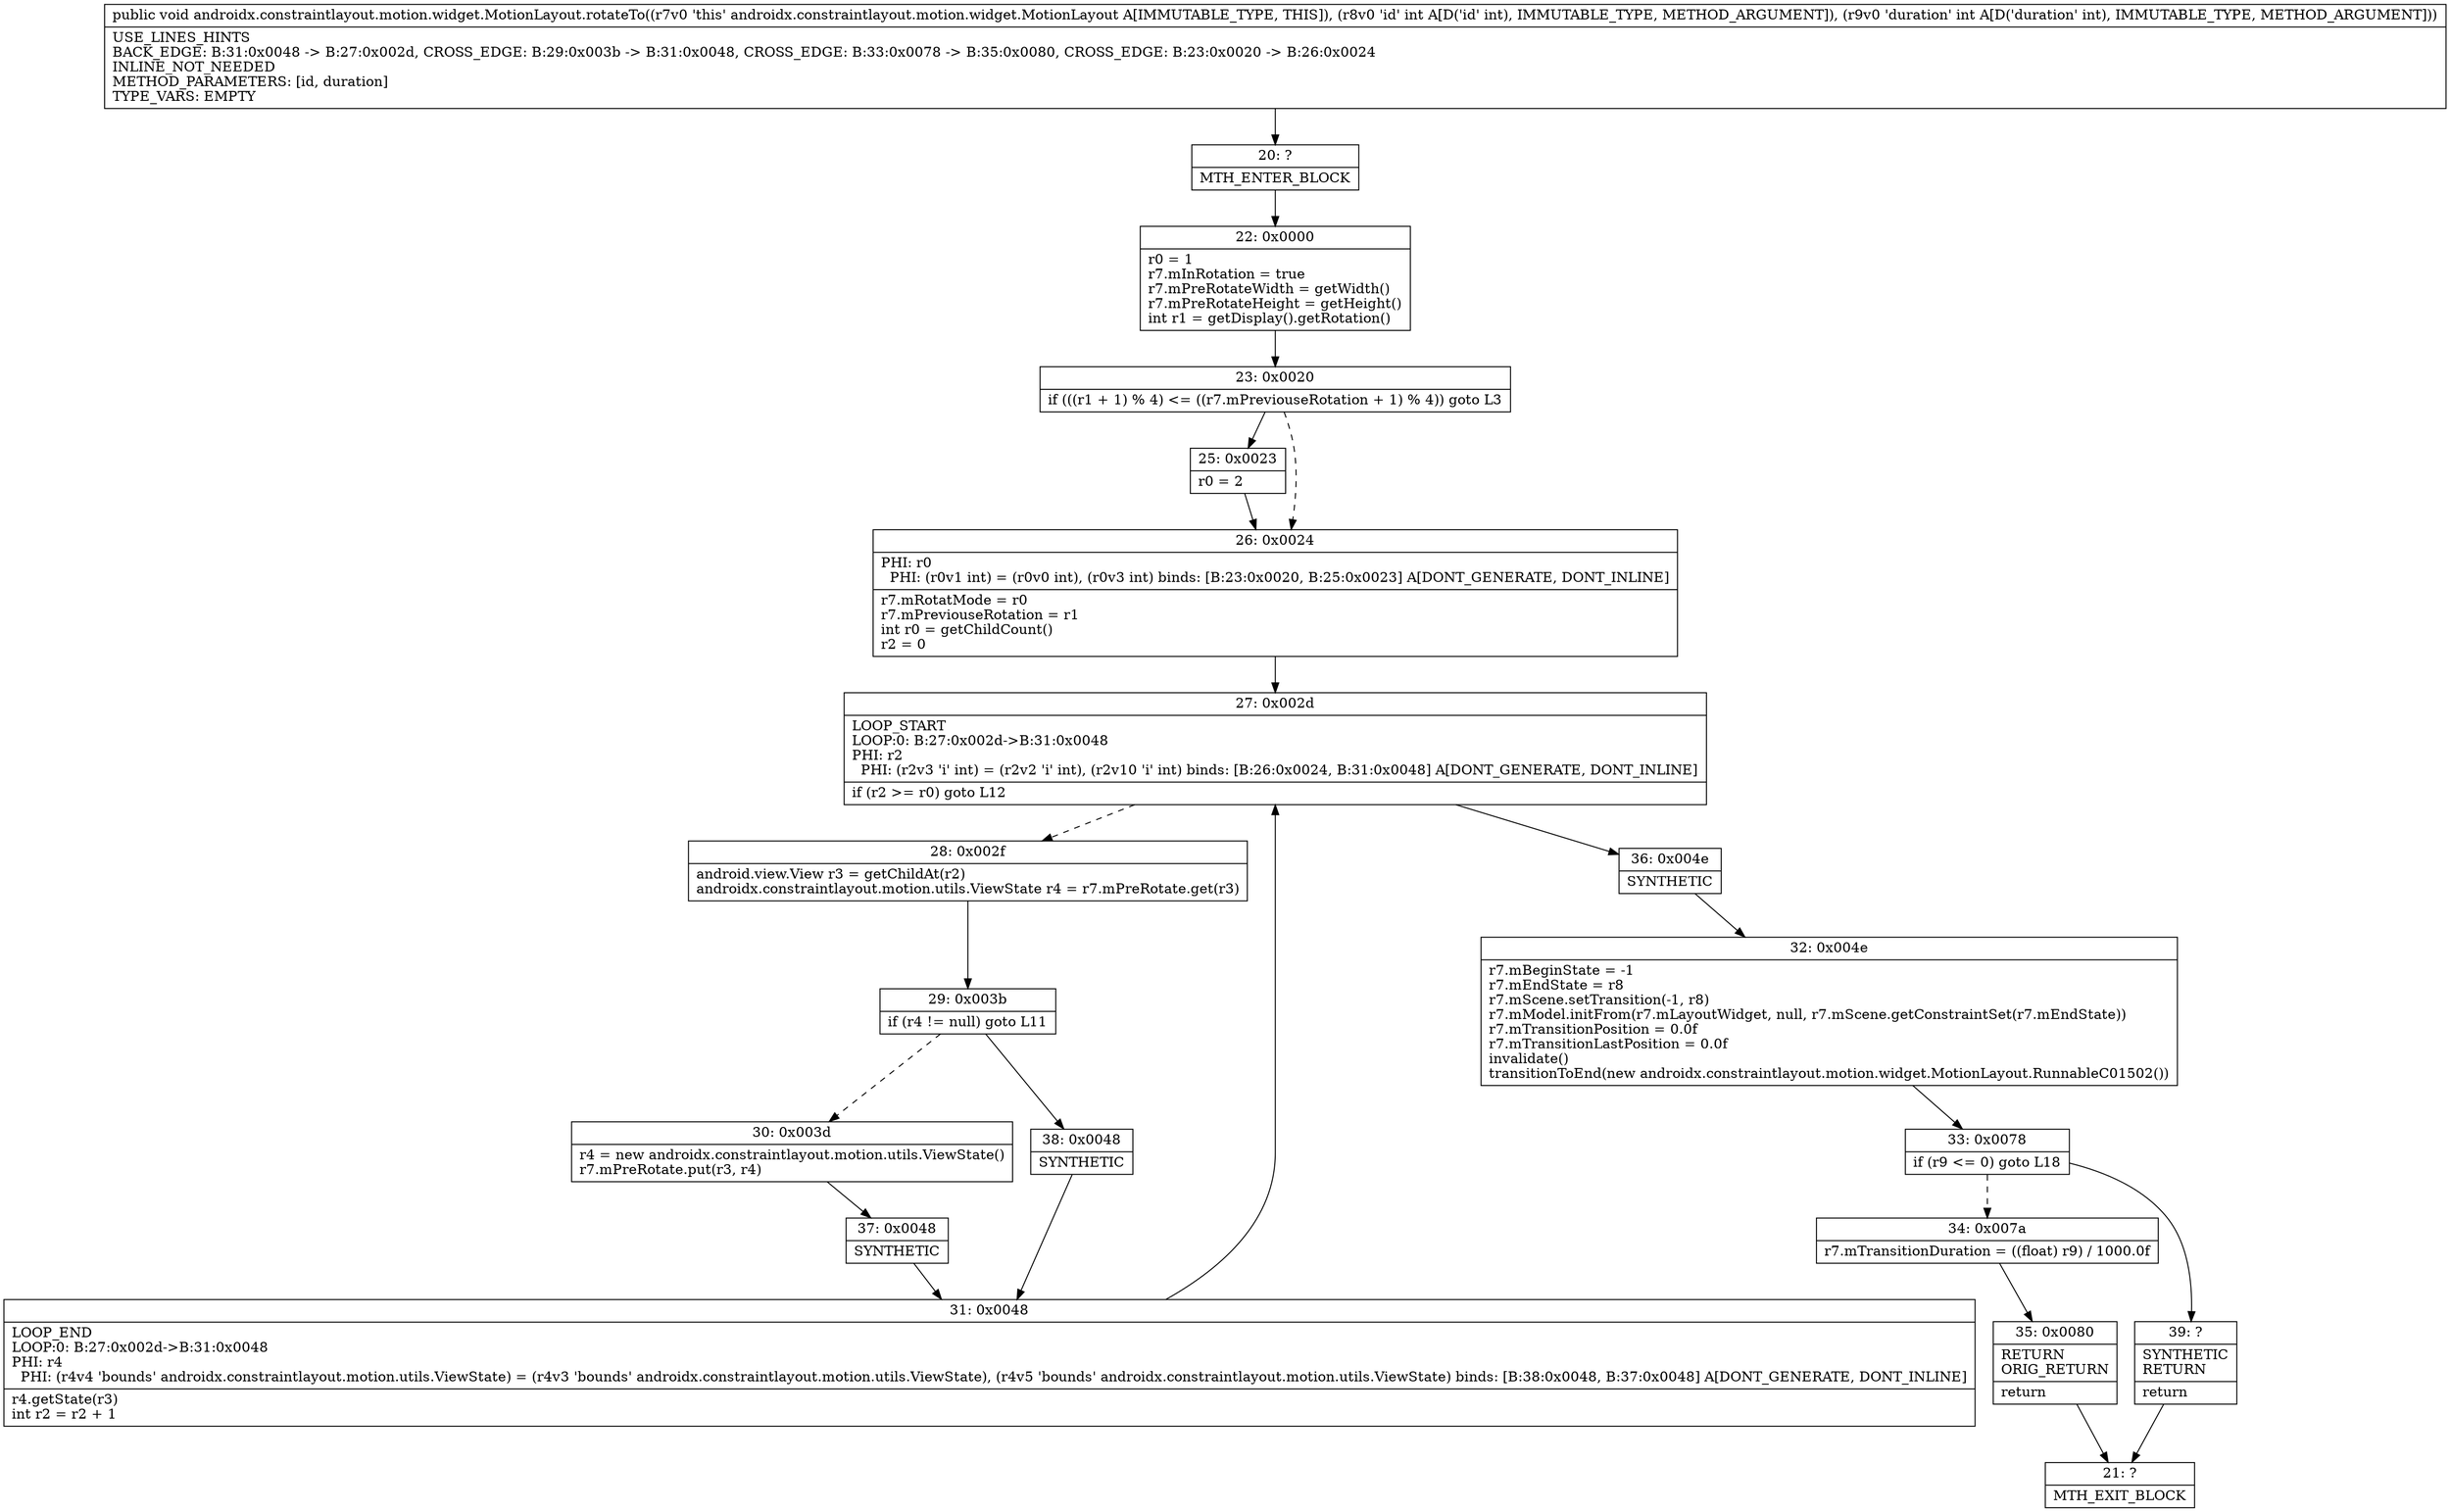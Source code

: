 digraph "CFG forandroidx.constraintlayout.motion.widget.MotionLayout.rotateTo(II)V" {
Node_20 [shape=record,label="{20\:\ ?|MTH_ENTER_BLOCK\l}"];
Node_22 [shape=record,label="{22\:\ 0x0000|r0 = 1\lr7.mInRotation = true\lr7.mPreRotateWidth = getWidth()\lr7.mPreRotateHeight = getHeight()\lint r1 = getDisplay().getRotation()\l}"];
Node_23 [shape=record,label="{23\:\ 0x0020|if (((r1 + 1) % 4) \<= ((r7.mPreviouseRotation + 1) % 4)) goto L3\l}"];
Node_25 [shape=record,label="{25\:\ 0x0023|r0 = 2\l}"];
Node_26 [shape=record,label="{26\:\ 0x0024|PHI: r0 \l  PHI: (r0v1 int) = (r0v0 int), (r0v3 int) binds: [B:23:0x0020, B:25:0x0023] A[DONT_GENERATE, DONT_INLINE]\l|r7.mRotatMode = r0\lr7.mPreviouseRotation = r1\lint r0 = getChildCount()\lr2 = 0\l}"];
Node_27 [shape=record,label="{27\:\ 0x002d|LOOP_START\lLOOP:0: B:27:0x002d\-\>B:31:0x0048\lPHI: r2 \l  PHI: (r2v3 'i' int) = (r2v2 'i' int), (r2v10 'i' int) binds: [B:26:0x0024, B:31:0x0048] A[DONT_GENERATE, DONT_INLINE]\l|if (r2 \>= r0) goto L12\l}"];
Node_28 [shape=record,label="{28\:\ 0x002f|android.view.View r3 = getChildAt(r2)\landroidx.constraintlayout.motion.utils.ViewState r4 = r7.mPreRotate.get(r3)\l}"];
Node_29 [shape=record,label="{29\:\ 0x003b|if (r4 != null) goto L11\l}"];
Node_30 [shape=record,label="{30\:\ 0x003d|r4 = new androidx.constraintlayout.motion.utils.ViewState()\lr7.mPreRotate.put(r3, r4)\l}"];
Node_37 [shape=record,label="{37\:\ 0x0048|SYNTHETIC\l}"];
Node_31 [shape=record,label="{31\:\ 0x0048|LOOP_END\lLOOP:0: B:27:0x002d\-\>B:31:0x0048\lPHI: r4 \l  PHI: (r4v4 'bounds' androidx.constraintlayout.motion.utils.ViewState) = (r4v3 'bounds' androidx.constraintlayout.motion.utils.ViewState), (r4v5 'bounds' androidx.constraintlayout.motion.utils.ViewState) binds: [B:38:0x0048, B:37:0x0048] A[DONT_GENERATE, DONT_INLINE]\l|r4.getState(r3)\lint r2 = r2 + 1\l}"];
Node_38 [shape=record,label="{38\:\ 0x0048|SYNTHETIC\l}"];
Node_36 [shape=record,label="{36\:\ 0x004e|SYNTHETIC\l}"];
Node_32 [shape=record,label="{32\:\ 0x004e|r7.mBeginState = \-1\lr7.mEndState = r8\lr7.mScene.setTransition(\-1, r8)\lr7.mModel.initFrom(r7.mLayoutWidget, null, r7.mScene.getConstraintSet(r7.mEndState))\lr7.mTransitionPosition = 0.0f\lr7.mTransitionLastPosition = 0.0f\linvalidate()\ltransitionToEnd(new androidx.constraintlayout.motion.widget.MotionLayout.RunnableC01502())\l}"];
Node_33 [shape=record,label="{33\:\ 0x0078|if (r9 \<= 0) goto L18\l}"];
Node_34 [shape=record,label="{34\:\ 0x007a|r7.mTransitionDuration = ((float) r9) \/ 1000.0f\l}"];
Node_35 [shape=record,label="{35\:\ 0x0080|RETURN\lORIG_RETURN\l|return\l}"];
Node_21 [shape=record,label="{21\:\ ?|MTH_EXIT_BLOCK\l}"];
Node_39 [shape=record,label="{39\:\ ?|SYNTHETIC\lRETURN\l|return\l}"];
MethodNode[shape=record,label="{public void androidx.constraintlayout.motion.widget.MotionLayout.rotateTo((r7v0 'this' androidx.constraintlayout.motion.widget.MotionLayout A[IMMUTABLE_TYPE, THIS]), (r8v0 'id' int A[D('id' int), IMMUTABLE_TYPE, METHOD_ARGUMENT]), (r9v0 'duration' int A[D('duration' int), IMMUTABLE_TYPE, METHOD_ARGUMENT]))  | USE_LINES_HINTS\lBACK_EDGE: B:31:0x0048 \-\> B:27:0x002d, CROSS_EDGE: B:29:0x003b \-\> B:31:0x0048, CROSS_EDGE: B:33:0x0078 \-\> B:35:0x0080, CROSS_EDGE: B:23:0x0020 \-\> B:26:0x0024\lINLINE_NOT_NEEDED\lMETHOD_PARAMETERS: [id, duration]\lTYPE_VARS: EMPTY\l}"];
MethodNode -> Node_20;Node_20 -> Node_22;
Node_22 -> Node_23;
Node_23 -> Node_25;
Node_23 -> Node_26[style=dashed];
Node_25 -> Node_26;
Node_26 -> Node_27;
Node_27 -> Node_28[style=dashed];
Node_27 -> Node_36;
Node_28 -> Node_29;
Node_29 -> Node_30[style=dashed];
Node_29 -> Node_38;
Node_30 -> Node_37;
Node_37 -> Node_31;
Node_31 -> Node_27;
Node_38 -> Node_31;
Node_36 -> Node_32;
Node_32 -> Node_33;
Node_33 -> Node_34[style=dashed];
Node_33 -> Node_39;
Node_34 -> Node_35;
Node_35 -> Node_21;
Node_39 -> Node_21;
}

